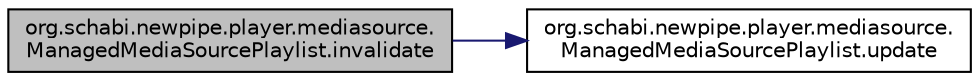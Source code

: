 digraph "org.schabi.newpipe.player.mediasource.ManagedMediaSourcePlaylist.invalidate"
{
 // LATEX_PDF_SIZE
  edge [fontname="Helvetica",fontsize="10",labelfontname="Helvetica",labelfontsize="10"];
  node [fontname="Helvetica",fontsize="10",shape=record];
  rankdir="LR";
  Node4 [label="org.schabi.newpipe.player.mediasource.\lManagedMediaSourcePlaylist.invalidate",height=0.2,width=0.4,color="black", fillcolor="grey75", style="filled", fontcolor="black",tooltip=" "];
  Node4 -> Node5 [color="midnightblue",fontsize="10",style="solid",fontname="Helvetica"];
  Node5 [label="org.schabi.newpipe.player.mediasource.\lManagedMediaSourcePlaylist.update",height=0.2,width=0.4,color="black", fillcolor="white", style="filled",URL="$classorg_1_1schabi_1_1newpipe_1_1player_1_1mediasource_1_1_managed_media_source_playlist.html#adad6acea0f14b0ec571ad2b963967b9c",tooltip=" "];
}
